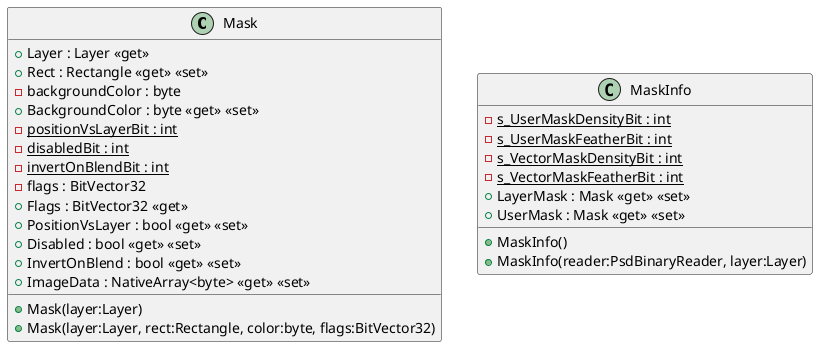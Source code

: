 @startuml
class Mask {
    + Layer : Layer <<get>>
    + Rect : Rectangle <<get>> <<set>>
    - backgroundColor : byte
    + BackgroundColor : byte <<get>> <<set>>
    - {static} positionVsLayerBit : int
    - {static} disabledBit : int
    - {static} invertOnBlendBit : int
    - flags : BitVector32
    + Flags : BitVector32 <<get>>
    + PositionVsLayer : bool <<get>> <<set>>
    + Disabled : bool <<get>> <<set>>
    + InvertOnBlend : bool <<get>> <<set>>
    + ImageData : NativeArray<byte> <<get>> <<set>>
    + Mask(layer:Layer)
    + Mask(layer:Layer, rect:Rectangle, color:byte, flags:BitVector32)
}
class MaskInfo {
    - {static} s_UserMaskDensityBit : int
    - {static} s_UserMaskFeatherBit : int
    - {static} s_VectorMaskDensityBit : int
    - {static} s_VectorMaskFeatherBit : int
    + LayerMask : Mask <<get>> <<set>>
    + UserMask : Mask <<get>> <<set>>
    + MaskInfo()
    + MaskInfo(reader:PsdBinaryReader, layer:Layer)
}
@enduml
